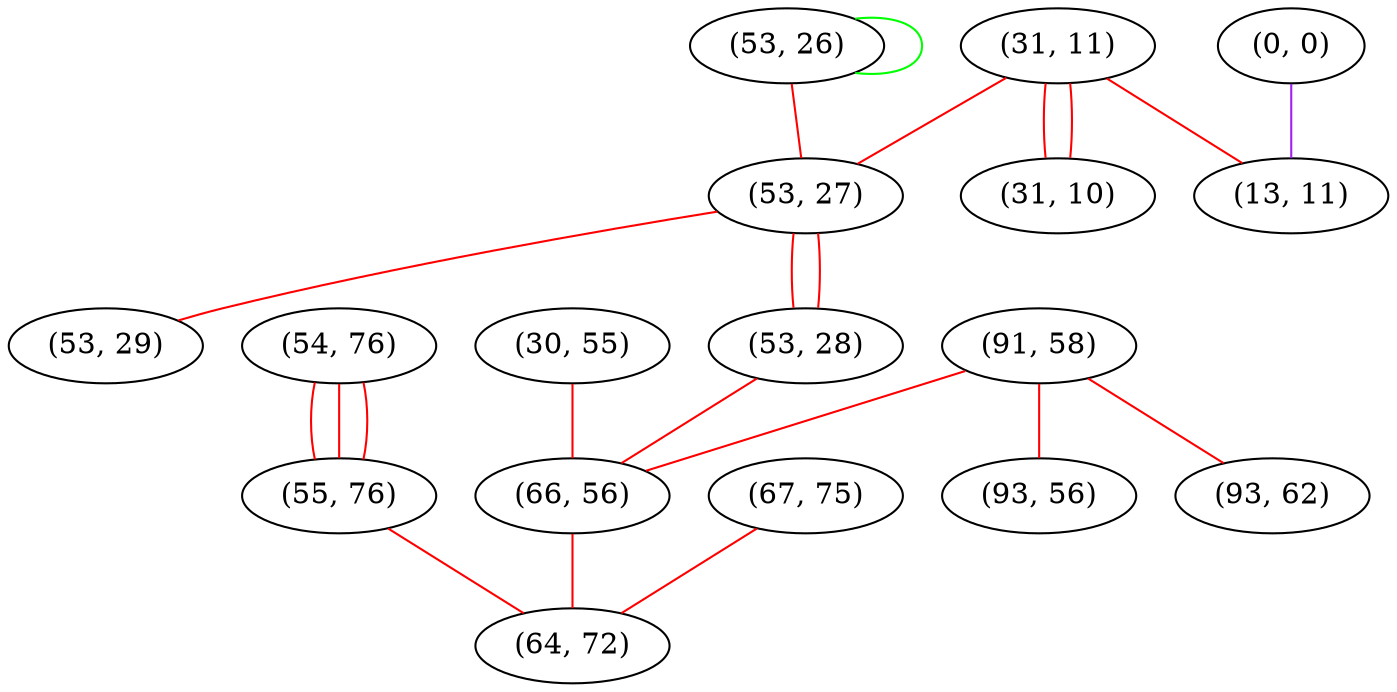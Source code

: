 graph "" {
"(31, 11)";
"(91, 58)";
"(0, 0)";
"(53, 26)";
"(53, 27)";
"(93, 62)";
"(54, 76)";
"(53, 28)";
"(30, 55)";
"(53, 29)";
"(67, 75)";
"(93, 56)";
"(55, 76)";
"(66, 56)";
"(64, 72)";
"(31, 10)";
"(13, 11)";
"(31, 11)" -- "(53, 27)"  [color=red, key=0, weight=1];
"(31, 11)" -- "(31, 10)"  [color=red, key=0, weight=1];
"(31, 11)" -- "(31, 10)"  [color=red, key=1, weight=1];
"(31, 11)" -- "(13, 11)"  [color=red, key=0, weight=1];
"(91, 58)" -- "(93, 62)"  [color=red, key=0, weight=1];
"(91, 58)" -- "(66, 56)"  [color=red, key=0, weight=1];
"(91, 58)" -- "(93, 56)"  [color=red, key=0, weight=1];
"(0, 0)" -- "(13, 11)"  [color=purple, key=0, weight=4];
"(53, 26)" -- "(53, 26)"  [color=green, key=0, weight=2];
"(53, 26)" -- "(53, 27)"  [color=red, key=0, weight=1];
"(53, 27)" -- "(53, 28)"  [color=red, key=0, weight=1];
"(53, 27)" -- "(53, 28)"  [color=red, key=1, weight=1];
"(53, 27)" -- "(53, 29)"  [color=red, key=0, weight=1];
"(54, 76)" -- "(55, 76)"  [color=red, key=0, weight=1];
"(54, 76)" -- "(55, 76)"  [color=red, key=1, weight=1];
"(54, 76)" -- "(55, 76)"  [color=red, key=2, weight=1];
"(53, 28)" -- "(66, 56)"  [color=red, key=0, weight=1];
"(30, 55)" -- "(66, 56)"  [color=red, key=0, weight=1];
"(67, 75)" -- "(64, 72)"  [color=red, key=0, weight=1];
"(55, 76)" -- "(64, 72)"  [color=red, key=0, weight=1];
"(66, 56)" -- "(64, 72)"  [color=red, key=0, weight=1];
}
